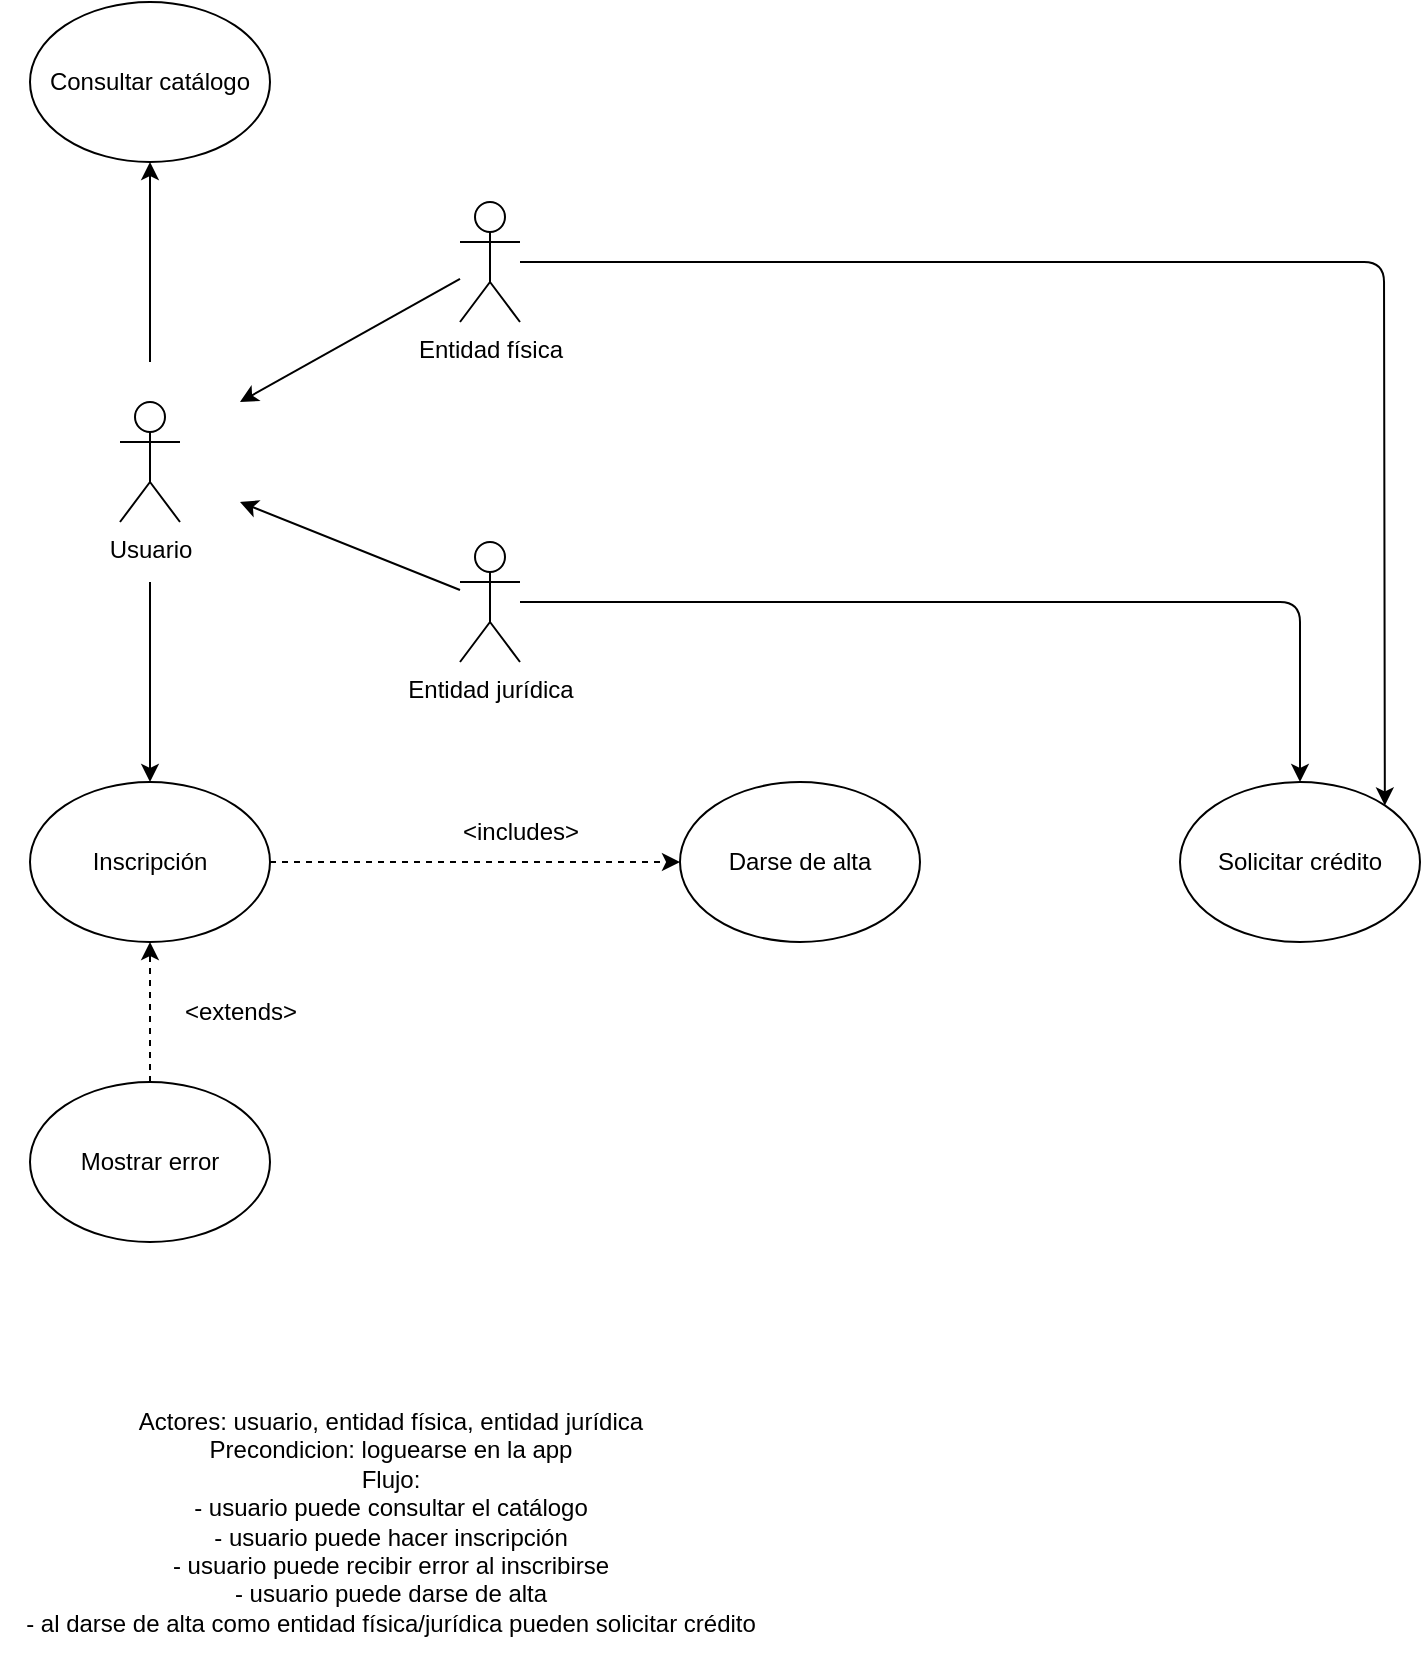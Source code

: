 <mxfile>
    <diagram id="uNZnPqdA4FxPhnxKyzrv" name="Page-1">
        <mxGraphModel dx="832" dy="563" grid="1" gridSize="10" guides="1" tooltips="1" connect="1" arrows="1" fold="1" page="1" pageScale="1" pageWidth="2339" pageHeight="3300" math="0" shadow="0">
            <root>
                <mxCell id="0"/>
                <mxCell id="1" parent="0"/>
                <mxCell id="14" style="edgeStyle=none;html=1;entryX=0.5;entryY=0;entryDx=0;entryDy=0;startArrow=none;startFill=0;endArrow=classic;endFill=1;" parent="1" target="9" edge="1">
                    <mxGeometry relative="1" as="geometry">
                        <mxPoint x="105" y="330" as="sourcePoint"/>
                    </mxGeometry>
                </mxCell>
                <mxCell id="20" style="edgeStyle=none;html=1;startArrow=none;startFill=0;endArrow=classic;endFill=1;" parent="1" target="19" edge="1">
                    <mxGeometry relative="1" as="geometry">
                        <mxPoint x="105" y="220" as="sourcePoint"/>
                    </mxGeometry>
                </mxCell>
                <mxCell id="2" value="Usuario" style="shape=umlActor;verticalLabelPosition=bottom;verticalAlign=top;html=1;outlineConnect=0;" parent="1" vertex="1">
                    <mxGeometry x="90" y="240" width="30" height="60" as="geometry"/>
                </mxCell>
                <mxCell id="5" value="Darse de alta" style="ellipse;whiteSpace=wrap;html=1;" parent="1" vertex="1">
                    <mxGeometry x="370" y="430" width="120" height="80" as="geometry"/>
                </mxCell>
                <mxCell id="6" value="Solicitar crédito" style="ellipse;whiteSpace=wrap;html=1;" parent="1" vertex="1">
                    <mxGeometry x="620" y="430" width="120" height="80" as="geometry"/>
                </mxCell>
                <mxCell id="21" style="edgeStyle=none;html=1;startArrow=none;startFill=0;endArrow=classic;endFill=1;" parent="1" source="8" edge="1">
                    <mxGeometry relative="1" as="geometry">
                        <mxPoint x="150" y="240" as="targetPoint"/>
                    </mxGeometry>
                </mxCell>
                <mxCell id="23" style="edgeStyle=none;html=1;entryX=1;entryY=0;entryDx=0;entryDy=0;startArrow=none;startFill=0;endArrow=classic;endFill=1;" parent="1" source="8" target="6" edge="1">
                    <mxGeometry relative="1" as="geometry">
                        <Array as="points">
                            <mxPoint x="722" y="170"/>
                        </Array>
                    </mxGeometry>
                </mxCell>
                <mxCell id="8" value="Entidad física" style="shape=umlActor;verticalLabelPosition=bottom;verticalAlign=top;html=1;outlineConnect=0;" parent="1" vertex="1">
                    <mxGeometry x="260" y="140" width="30" height="60" as="geometry"/>
                </mxCell>
                <mxCell id="11" style="edgeStyle=none;html=1;exitX=1;exitY=0.5;exitDx=0;exitDy=0;entryX=0;entryY=0.5;entryDx=0;entryDy=0;endArrow=classic;endFill=1;startArrow=none;startFill=0;dashed=1;" parent="1" source="9" target="5" edge="1">
                    <mxGeometry relative="1" as="geometry"/>
                </mxCell>
                <mxCell id="9" value="Inscripción" style="ellipse;whiteSpace=wrap;html=1;" parent="1" vertex="1">
                    <mxGeometry x="45" y="430" width="120" height="80" as="geometry"/>
                </mxCell>
                <mxCell id="12" value="&amp;lt;includes&amp;gt;" style="text;html=1;align=center;verticalAlign=middle;resizable=0;points=[];autosize=1;strokeColor=none;fillColor=none;" parent="1" vertex="1">
                    <mxGeometry x="250" y="440" width="80" height="30" as="geometry"/>
                </mxCell>
                <mxCell id="22" style="edgeStyle=none;html=1;startArrow=none;startFill=0;endArrow=classic;endFill=1;" parent="1" source="18" edge="1">
                    <mxGeometry relative="1" as="geometry">
                        <mxPoint x="150" y="290" as="targetPoint"/>
                    </mxGeometry>
                </mxCell>
                <mxCell id="24" style="edgeStyle=none;html=1;entryX=0.5;entryY=0;entryDx=0;entryDy=0;startArrow=none;startFill=0;endArrow=classic;endFill=1;" parent="1" source="18" target="6" edge="1">
                    <mxGeometry relative="1" as="geometry">
                        <Array as="points">
                            <mxPoint x="680" y="340"/>
                        </Array>
                    </mxGeometry>
                </mxCell>
                <mxCell id="18" value="Entidad jurídica" style="shape=umlActor;verticalLabelPosition=bottom;verticalAlign=top;html=1;outlineConnect=0;" parent="1" vertex="1">
                    <mxGeometry x="260" y="310" width="30" height="60" as="geometry"/>
                </mxCell>
                <mxCell id="19" value="Consultar catálogo" style="ellipse;whiteSpace=wrap;html=1;" parent="1" vertex="1">
                    <mxGeometry x="45" y="40" width="120" height="80" as="geometry"/>
                </mxCell>
                <mxCell id="26" style="edgeStyle=none;html=1;startArrow=none;startFill=0;endArrow=classic;endFill=1;dashed=1;" parent="1" source="25" target="9" edge="1">
                    <mxGeometry relative="1" as="geometry"/>
                </mxCell>
                <mxCell id="25" value="Mostrar error" style="ellipse;whiteSpace=wrap;html=1;" parent="1" vertex="1">
                    <mxGeometry x="45" y="580" width="120" height="80" as="geometry"/>
                </mxCell>
                <mxCell id="27" value="&amp;lt;extends&amp;gt;" style="text;html=1;align=center;verticalAlign=middle;resizable=0;points=[];autosize=1;strokeColor=none;fillColor=none;" parent="1" vertex="1">
                    <mxGeometry x="110" y="530" width="80" height="30" as="geometry"/>
                </mxCell>
                <mxCell id="28" value="Actores: usuario, entidad física, entidad jurídica&lt;br&gt;Precondicion: loguearse en la app&lt;br&gt;Flujo:&lt;br&gt;- usuario puede consultar el catálogo&lt;br&gt;- usuario puede hacer inscripción&lt;br&gt;- usuario puede recibir error al inscribirse&lt;br&gt;- usuario puede darse de alta&lt;br&gt;- al darse de alta como entidad física/jurídica pueden solicitar crédito" style="text;html=1;align=center;verticalAlign=middle;resizable=0;points=[];autosize=1;strokeColor=none;fillColor=none;" parent="1" vertex="1">
                    <mxGeometry x="30" y="735" width="390" height="130" as="geometry"/>
                </mxCell>
            </root>
        </mxGraphModel>
    </diagram>
</mxfile>